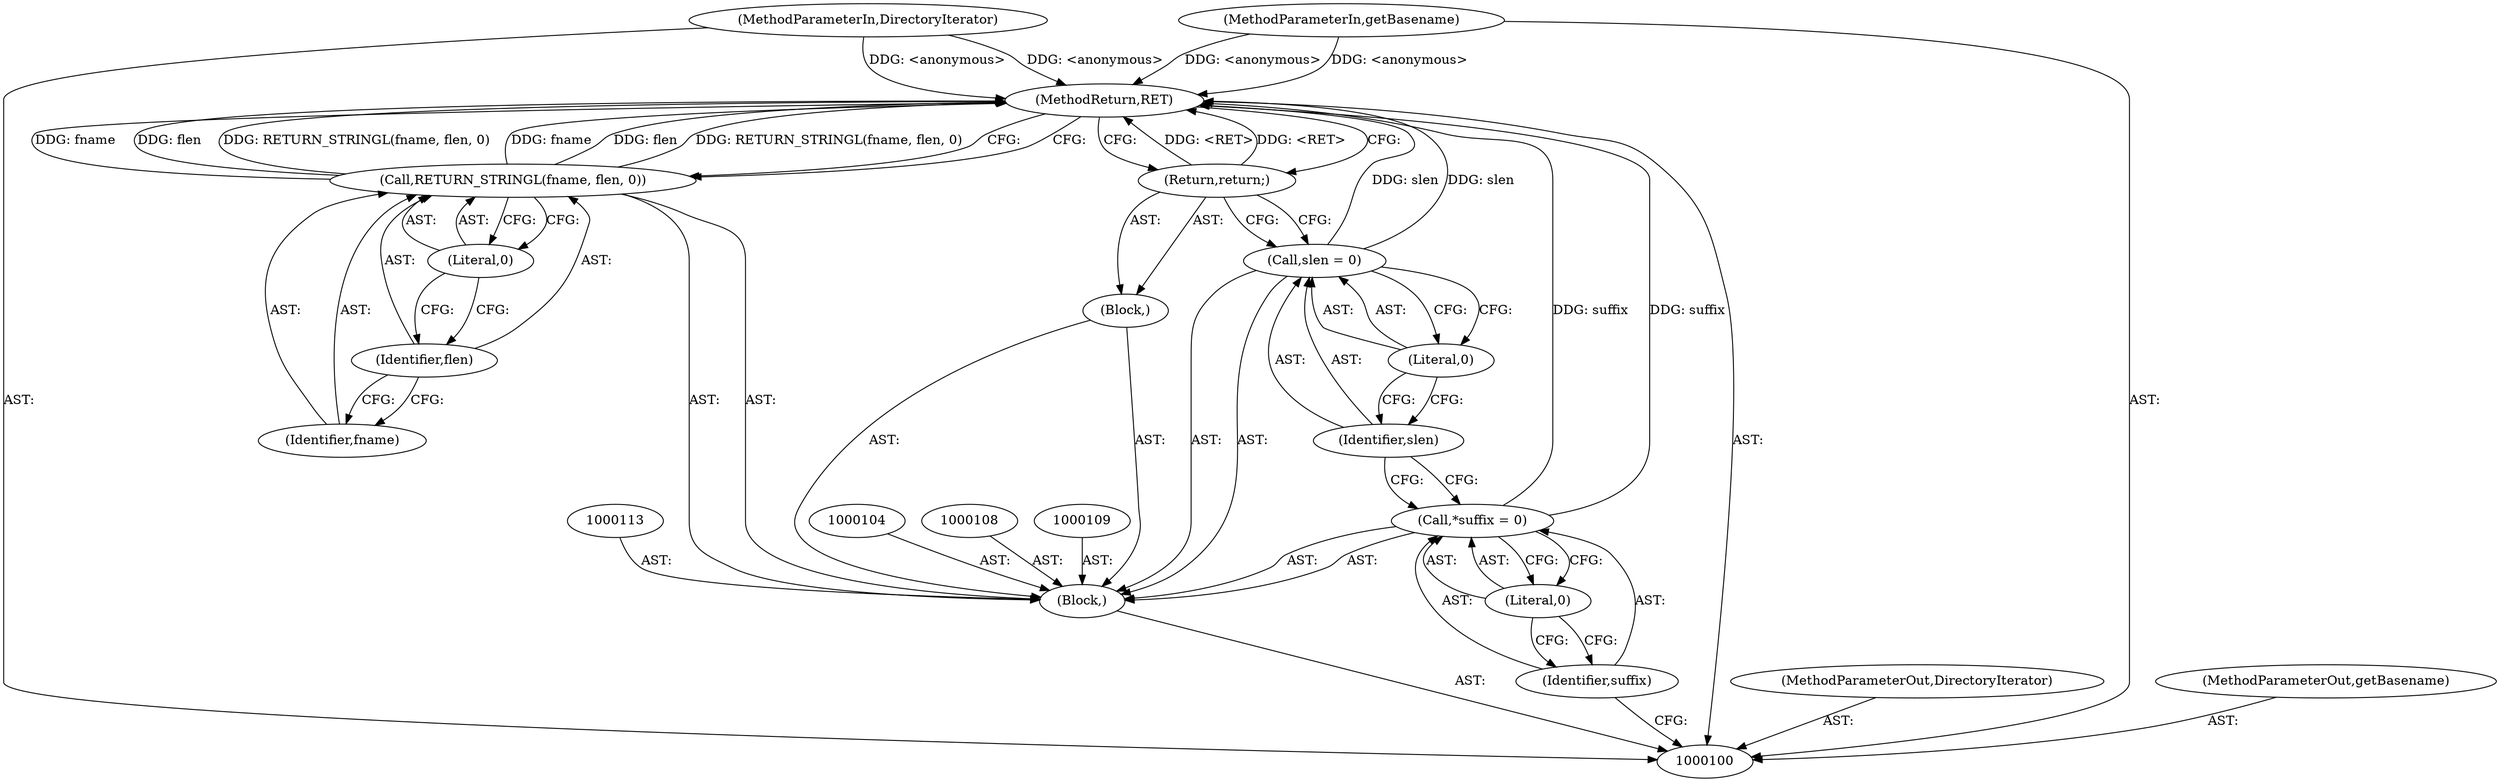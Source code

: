 digraph "0_php-src_7245bff300d3fa8bacbef7897ff080a6f1c23eba?w=1_7" {
"1000120" [label="(MethodReturn,RET)"];
"1000101" [label="(MethodParameterIn,DirectoryIterator)"];
"1000139" [label="(MethodParameterOut,DirectoryIterator)"];
"1000102" [label="(MethodParameterIn,getBasename)"];
"1000140" [label="(MethodParameterOut,getBasename)"];
"1000116" [label="(Call,RETURN_STRINGL(fname, flen, 0))"];
"1000117" [label="(Identifier,fname)"];
"1000118" [label="(Identifier,flen)"];
"1000119" [label="(Literal,0)"];
"1000103" [label="(Block,)"];
"1000107" [label="(Literal,0)"];
"1000105" [label="(Call,*suffix = 0)"];
"1000106" [label="(Identifier,suffix)"];
"1000112" [label="(Literal,0)"];
"1000110" [label="(Call,slen = 0)"];
"1000111" [label="(Identifier,slen)"];
"1000114" [label="(Block,)"];
"1000115" [label="(Return,return;)"];
"1000120" -> "1000100"  [label="AST: "];
"1000120" -> "1000115"  [label="CFG: "];
"1000120" -> "1000116"  [label="CFG: "];
"1000116" -> "1000120"  [label="DDG: fname"];
"1000116" -> "1000120"  [label="DDG: flen"];
"1000116" -> "1000120"  [label="DDG: RETURN_STRINGL(fname, flen, 0)"];
"1000102" -> "1000120"  [label="DDG: <anonymous>"];
"1000105" -> "1000120"  [label="DDG: suffix"];
"1000101" -> "1000120"  [label="DDG: <anonymous>"];
"1000110" -> "1000120"  [label="DDG: slen"];
"1000115" -> "1000120"  [label="DDG: <RET>"];
"1000101" -> "1000100"  [label="AST: "];
"1000101" -> "1000120"  [label="DDG: <anonymous>"];
"1000139" -> "1000100"  [label="AST: "];
"1000102" -> "1000100"  [label="AST: "];
"1000102" -> "1000120"  [label="DDG: <anonymous>"];
"1000140" -> "1000100"  [label="AST: "];
"1000116" -> "1000103"  [label="AST: "];
"1000116" -> "1000119"  [label="CFG: "];
"1000117" -> "1000116"  [label="AST: "];
"1000118" -> "1000116"  [label="AST: "];
"1000119" -> "1000116"  [label="AST: "];
"1000120" -> "1000116"  [label="CFG: "];
"1000116" -> "1000120"  [label="DDG: fname"];
"1000116" -> "1000120"  [label="DDG: flen"];
"1000116" -> "1000120"  [label="DDG: RETURN_STRINGL(fname, flen, 0)"];
"1000117" -> "1000116"  [label="AST: "];
"1000118" -> "1000117"  [label="CFG: "];
"1000118" -> "1000116"  [label="AST: "];
"1000118" -> "1000117"  [label="CFG: "];
"1000119" -> "1000118"  [label="CFG: "];
"1000119" -> "1000116"  [label="AST: "];
"1000119" -> "1000118"  [label="CFG: "];
"1000116" -> "1000119"  [label="CFG: "];
"1000103" -> "1000100"  [label="AST: "];
"1000104" -> "1000103"  [label="AST: "];
"1000105" -> "1000103"  [label="AST: "];
"1000108" -> "1000103"  [label="AST: "];
"1000109" -> "1000103"  [label="AST: "];
"1000110" -> "1000103"  [label="AST: "];
"1000113" -> "1000103"  [label="AST: "];
"1000114" -> "1000103"  [label="AST: "];
"1000116" -> "1000103"  [label="AST: "];
"1000107" -> "1000105"  [label="AST: "];
"1000107" -> "1000106"  [label="CFG: "];
"1000105" -> "1000107"  [label="CFG: "];
"1000105" -> "1000103"  [label="AST: "];
"1000105" -> "1000107"  [label="CFG: "];
"1000106" -> "1000105"  [label="AST: "];
"1000107" -> "1000105"  [label="AST: "];
"1000111" -> "1000105"  [label="CFG: "];
"1000105" -> "1000120"  [label="DDG: suffix"];
"1000106" -> "1000105"  [label="AST: "];
"1000106" -> "1000100"  [label="CFG: "];
"1000107" -> "1000106"  [label="CFG: "];
"1000112" -> "1000110"  [label="AST: "];
"1000112" -> "1000111"  [label="CFG: "];
"1000110" -> "1000112"  [label="CFG: "];
"1000110" -> "1000103"  [label="AST: "];
"1000110" -> "1000112"  [label="CFG: "];
"1000111" -> "1000110"  [label="AST: "];
"1000112" -> "1000110"  [label="AST: "];
"1000115" -> "1000110"  [label="CFG: "];
"1000110" -> "1000120"  [label="DDG: slen"];
"1000111" -> "1000110"  [label="AST: "];
"1000111" -> "1000105"  [label="CFG: "];
"1000112" -> "1000111"  [label="CFG: "];
"1000114" -> "1000103"  [label="AST: "];
"1000115" -> "1000114"  [label="AST: "];
"1000115" -> "1000114"  [label="AST: "];
"1000115" -> "1000110"  [label="CFG: "];
"1000120" -> "1000115"  [label="CFG: "];
"1000115" -> "1000120"  [label="DDG: <RET>"];
}
